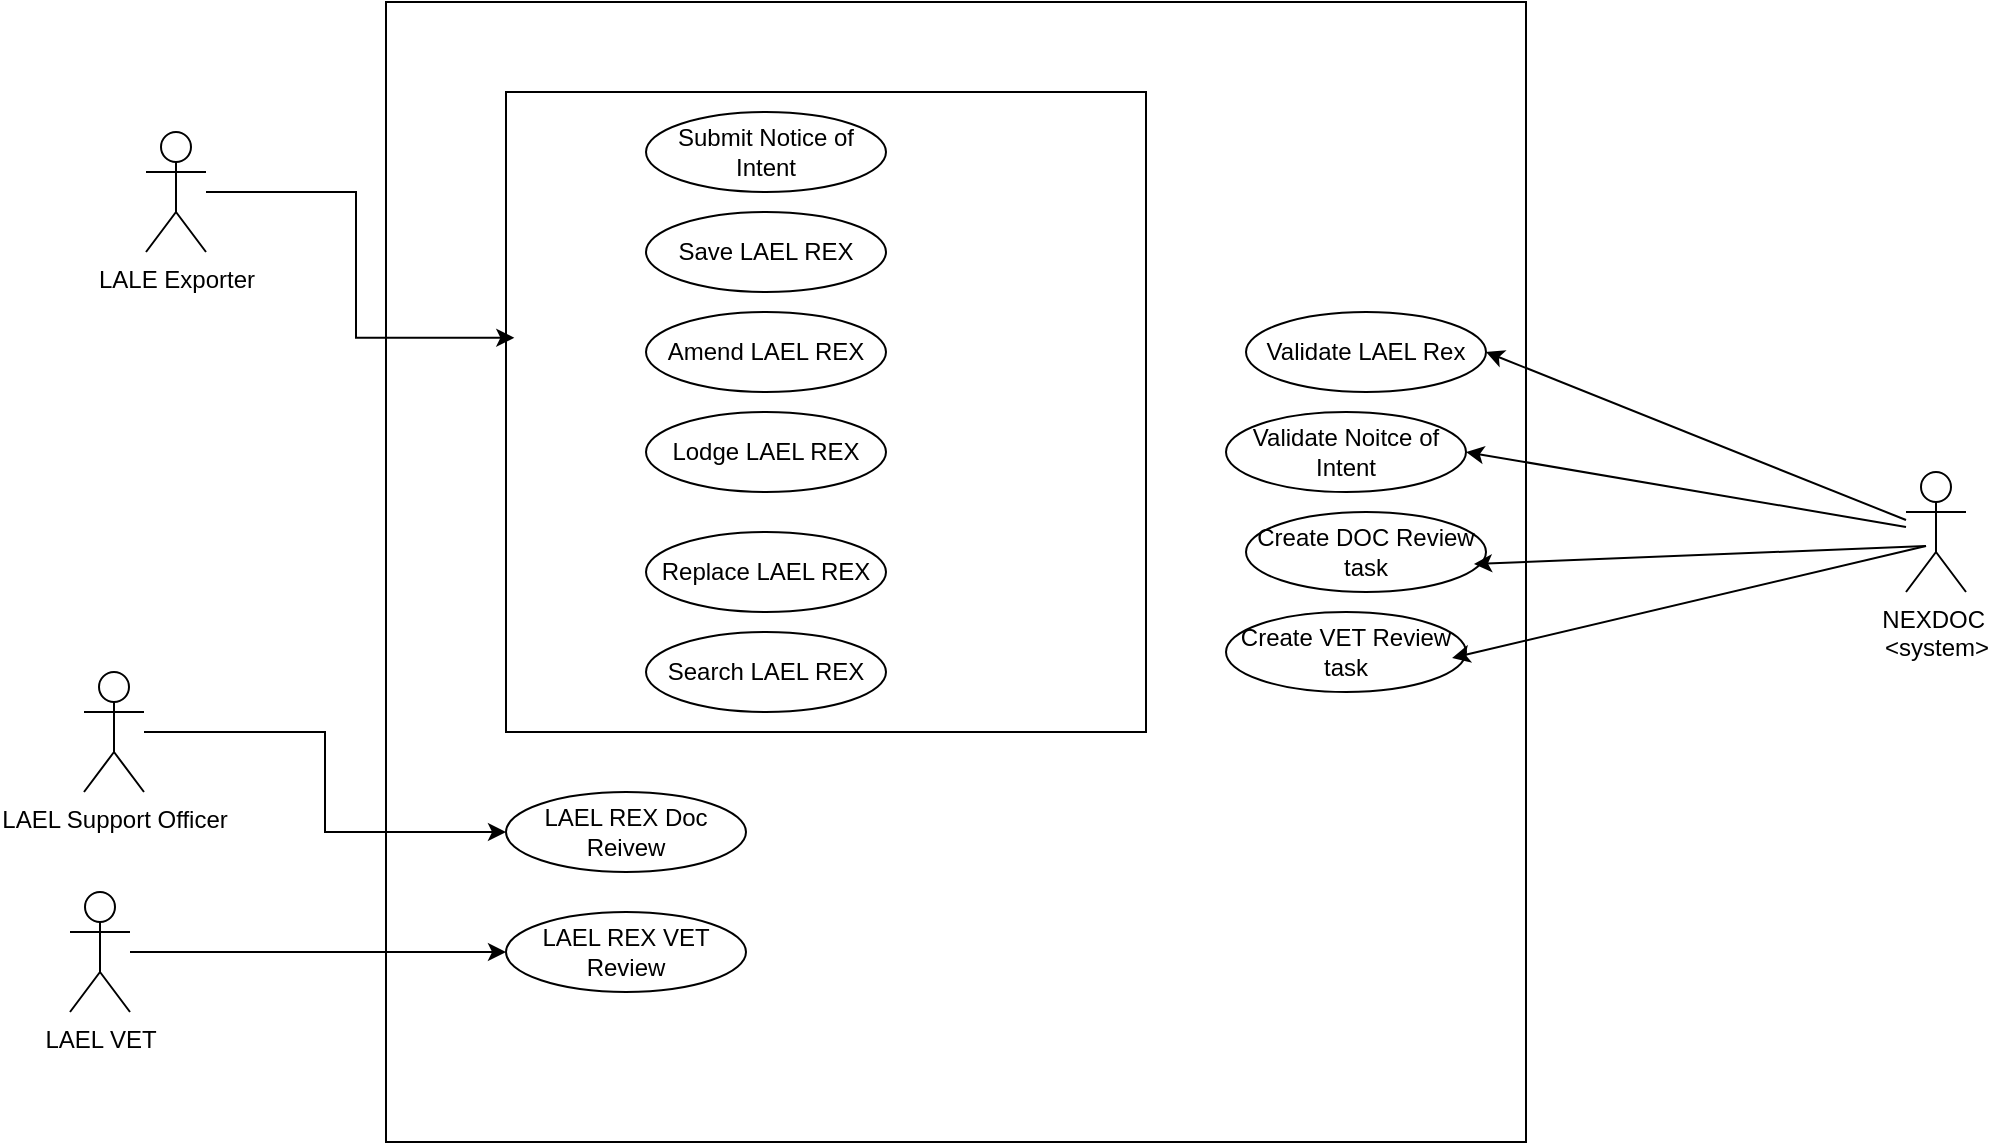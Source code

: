 <mxfile version="24.2.1" type="github">
  <diagram name="Page-1" id="o3NZpm_mbtvN_XARTHTW">
    <mxGraphModel dx="1434" dy="780" grid="1" gridSize="10" guides="1" tooltips="1" connect="1" arrows="1" fold="1" page="1" pageScale="1" pageWidth="1100" pageHeight="850" math="0" shadow="0">
      <root>
        <mxCell id="0" />
        <mxCell id="1" parent="0" />
        <mxCell id="GdpU5w_Qv8dUUHCMhIu_-1" value="" style="whiteSpace=wrap;html=1;aspect=fixed;" vertex="1" parent="1">
          <mxGeometry x="210" y="165" width="570" height="570" as="geometry" />
        </mxCell>
        <mxCell id="GdpU5w_Qv8dUUHCMhIu_-2" value="LALE Exporter" style="shape=umlActor;verticalLabelPosition=bottom;verticalAlign=top;html=1;outlineConnect=0;" vertex="1" parent="1">
          <mxGeometry x="90" y="230" width="30" height="60" as="geometry" />
        </mxCell>
        <mxCell id="GdpU5w_Qv8dUUHCMhIu_-12" style="edgeStyle=orthogonalEdgeStyle;rounded=0;orthogonalLoop=1;jettySize=auto;html=1;" edge="1" parent="1" source="GdpU5w_Qv8dUUHCMhIu_-7" target="GdpU5w_Qv8dUUHCMhIu_-11">
          <mxGeometry relative="1" as="geometry" />
        </mxCell>
        <mxCell id="GdpU5w_Qv8dUUHCMhIu_-7" value="LAEL VET" style="shape=umlActor;verticalLabelPosition=bottom;verticalAlign=top;html=1;outlineConnect=0;" vertex="1" parent="1">
          <mxGeometry x="52" y="610" width="30" height="60" as="geometry" />
        </mxCell>
        <mxCell id="GdpU5w_Qv8dUUHCMhIu_-9" style="edgeStyle=orthogonalEdgeStyle;rounded=0;orthogonalLoop=1;jettySize=auto;html=1;entryX=0;entryY=0.5;entryDx=0;entryDy=0;" edge="1" parent="1" source="GdpU5w_Qv8dUUHCMhIu_-8" target="GdpU5w_Qv8dUUHCMhIu_-10">
          <mxGeometry relative="1" as="geometry">
            <mxPoint x="850" y="270" as="targetPoint" />
          </mxGeometry>
        </mxCell>
        <mxCell id="GdpU5w_Qv8dUUHCMhIu_-8" value="LAEL Support Officer" style="shape=umlActor;verticalLabelPosition=bottom;verticalAlign=top;html=1;outlineConnect=0;" vertex="1" parent="1">
          <mxGeometry x="59" y="500" width="30" height="60" as="geometry" />
        </mxCell>
        <mxCell id="GdpU5w_Qv8dUUHCMhIu_-10" value="LAEL REX Doc Reivew" style="ellipse;whiteSpace=wrap;html=1;" vertex="1" parent="1">
          <mxGeometry x="270" y="560" width="120" height="40" as="geometry" />
        </mxCell>
        <mxCell id="GdpU5w_Qv8dUUHCMhIu_-11" value="LAEL REX VET Review" style="ellipse;whiteSpace=wrap;html=1;" vertex="1" parent="1">
          <mxGeometry x="270" y="620" width="120" height="40" as="geometry" />
        </mxCell>
        <mxCell id="GdpU5w_Qv8dUUHCMhIu_-25" value="" style="group" vertex="1" connectable="0" parent="1">
          <mxGeometry x="270" y="210" width="320" height="320" as="geometry" />
        </mxCell>
        <mxCell id="GdpU5w_Qv8dUUHCMhIu_-16" value="" style="whiteSpace=wrap;html=1;aspect=fixed;" vertex="1" parent="GdpU5w_Qv8dUUHCMhIu_-25">
          <mxGeometry width="320" height="320" as="geometry" />
        </mxCell>
        <mxCell id="GdpU5w_Qv8dUUHCMhIu_-19" value="Submit Notice of Intent" style="ellipse;whiteSpace=wrap;html=1;" vertex="1" parent="GdpU5w_Qv8dUUHCMhIu_-25">
          <mxGeometry x="70" y="10" width="120" height="40" as="geometry" />
        </mxCell>
        <mxCell id="GdpU5w_Qv8dUUHCMhIu_-20" value="Lodge LAEL REX" style="ellipse;whiteSpace=wrap;html=1;" vertex="1" parent="GdpU5w_Qv8dUUHCMhIu_-25">
          <mxGeometry x="70" y="160" width="120" height="40" as="geometry" />
        </mxCell>
        <mxCell id="GdpU5w_Qv8dUUHCMhIu_-21" value="Amend LAEL REX" style="ellipse;whiteSpace=wrap;html=1;" vertex="1" parent="GdpU5w_Qv8dUUHCMhIu_-25">
          <mxGeometry x="70" y="110" width="120" height="40" as="geometry" />
        </mxCell>
        <mxCell id="GdpU5w_Qv8dUUHCMhIu_-22" value="Replace LAEL REX" style="ellipse;whiteSpace=wrap;html=1;" vertex="1" parent="GdpU5w_Qv8dUUHCMhIu_-25">
          <mxGeometry x="70" y="220" width="120" height="40" as="geometry" />
        </mxCell>
        <mxCell id="GdpU5w_Qv8dUUHCMhIu_-23" value="Save LAEL REX" style="ellipse;whiteSpace=wrap;html=1;" vertex="1" parent="GdpU5w_Qv8dUUHCMhIu_-25">
          <mxGeometry x="70" y="60" width="120" height="40" as="geometry" />
        </mxCell>
        <mxCell id="GdpU5w_Qv8dUUHCMhIu_-24" value="Search LAEL REX" style="ellipse;whiteSpace=wrap;html=1;" vertex="1" parent="GdpU5w_Qv8dUUHCMhIu_-25">
          <mxGeometry x="70" y="270" width="120" height="40" as="geometry" />
        </mxCell>
        <mxCell id="GdpU5w_Qv8dUUHCMhIu_-26" style="edgeStyle=orthogonalEdgeStyle;rounded=0;orthogonalLoop=1;jettySize=auto;html=1;entryX=0.013;entryY=0.384;entryDx=0;entryDy=0;entryPerimeter=0;" edge="1" parent="1" source="GdpU5w_Qv8dUUHCMhIu_-2" target="GdpU5w_Qv8dUUHCMhIu_-16">
          <mxGeometry relative="1" as="geometry" />
        </mxCell>
        <mxCell id="GdpU5w_Qv8dUUHCMhIu_-31" value="NEXDOC&amp;nbsp;&lt;div&gt;&amp;lt;system&amp;gt;&lt;/div&gt;" style="shape=umlActor;verticalLabelPosition=bottom;verticalAlign=top;html=1;outlineConnect=0;" vertex="1" parent="1">
          <mxGeometry x="970" y="400" width="30" height="60" as="geometry" />
        </mxCell>
        <mxCell id="GdpU5w_Qv8dUUHCMhIu_-32" value="Create VET Review task" style="ellipse;whiteSpace=wrap;html=1;" vertex="1" parent="1">
          <mxGeometry x="630" y="470" width="120" height="40" as="geometry" />
        </mxCell>
        <mxCell id="GdpU5w_Qv8dUUHCMhIu_-34" value="Create DOC Review task" style="ellipse;whiteSpace=wrap;html=1;" vertex="1" parent="1">
          <mxGeometry x="640" y="420" width="120" height="40" as="geometry" />
        </mxCell>
        <mxCell id="GdpU5w_Qv8dUUHCMhIu_-37" value="Validate Noitce of Intent" style="ellipse;whiteSpace=wrap;html=1;" vertex="1" parent="1">
          <mxGeometry x="630" y="370" width="120" height="40" as="geometry" />
        </mxCell>
        <mxCell id="GdpU5w_Qv8dUUHCMhIu_-38" value="Validate LAEL Rex" style="ellipse;whiteSpace=wrap;html=1;" vertex="1" parent="1">
          <mxGeometry x="640" y="320" width="120" height="40" as="geometry" />
        </mxCell>
        <mxCell id="GdpU5w_Qv8dUUHCMhIu_-40" value="" style="endArrow=classic;html=1;rounded=0;entryX=1;entryY=0.5;entryDx=0;entryDy=0;" edge="1" parent="1" source="GdpU5w_Qv8dUUHCMhIu_-31" target="GdpU5w_Qv8dUUHCMhIu_-38">
          <mxGeometry width="50" height="50" relative="1" as="geometry">
            <mxPoint x="900" y="450" as="sourcePoint" />
            <mxPoint x="910" y="310" as="targetPoint" />
          </mxGeometry>
        </mxCell>
        <mxCell id="GdpU5w_Qv8dUUHCMhIu_-42" value="" style="endArrow=classic;html=1;rounded=0;entryX=1;entryY=0.5;entryDx=0;entryDy=0;" edge="1" parent="1" source="GdpU5w_Qv8dUUHCMhIu_-31" target="GdpU5w_Qv8dUUHCMhIu_-37">
          <mxGeometry width="50" height="50" relative="1" as="geometry">
            <mxPoint x="890" y="480" as="sourcePoint" />
            <mxPoint x="930" y="320" as="targetPoint" />
          </mxGeometry>
        </mxCell>
        <mxCell id="GdpU5w_Qv8dUUHCMhIu_-44" value="" style="endArrow=classic;html=1;rounded=0;entryX=0.95;entryY=0.65;entryDx=0;entryDy=0;entryPerimeter=0;" edge="1" parent="1" target="GdpU5w_Qv8dUUHCMhIu_-34">
          <mxGeometry width="50" height="50" relative="1" as="geometry">
            <mxPoint x="980" y="437" as="sourcePoint" />
            <mxPoint x="760" y="400" as="targetPoint" />
          </mxGeometry>
        </mxCell>
        <mxCell id="GdpU5w_Qv8dUUHCMhIu_-45" value="" style="endArrow=classic;html=1;rounded=0;entryX=0.942;entryY=0.575;entryDx=0;entryDy=0;entryPerimeter=0;" edge="1" parent="1" target="GdpU5w_Qv8dUUHCMhIu_-32">
          <mxGeometry width="50" height="50" relative="1" as="geometry">
            <mxPoint x="980" y="437" as="sourcePoint" />
            <mxPoint x="760" y="400" as="targetPoint" />
          </mxGeometry>
        </mxCell>
      </root>
    </mxGraphModel>
  </diagram>
</mxfile>
